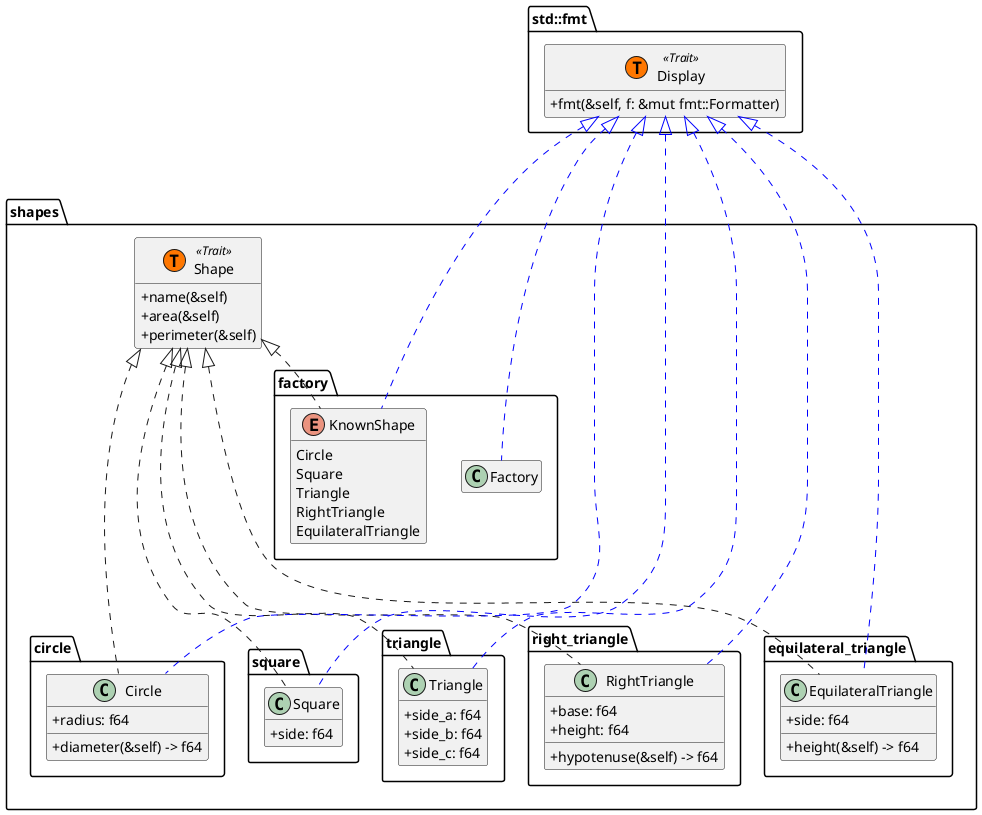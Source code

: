 @startuml
skinparam classAttributeIconSize 0
hide empty members

package shapes {
    class Shape << (T,#FF7700) Trait >> {
        + name(&self)
        + area(&self)
        + perimeter(&self)
    }

    package factory {
        enum KnownShape {
            Circle
            Square
            Triangle
            RightTriangle
            EquilateralTriangle
        }

        class Factory {

        }
    }

    package circle {
        class Circle {
            + radius: f64
            + diameter(&self) -> f64
        }
    }

    package square {
        class Square {
            + side: f64
        }
    }

    package triangle {
        class Triangle {
            + side_a: f64
            + side_b: f64
            + side_c: f64
        }
    }

    package right_triangle {
        class RightTriangle {
            + base: f64
            + height: f64
            + hypotenuse(&self) -> f64
        }
    }

    package equilateral_triangle {
    class EquilateralTriangle {
        + side: f64
        + height(&self) -> f64
    }
    }
}

package std::fmt {
    class Display << (T,#FF7700) Trait >> {
        + fmt(&self, f: &mut fmt::Formatter)
    }
}

Shape <|.... Circle
Shape <|.... Square
Shape <|.... Triangle
Shape <|.... RightTriangle
Shape <|.... EquilateralTriangle

Shape <|.. KnownShape

Display <|.[#blue]... Circle
Display <|.[#blue]... Square
Display <|.[#blue]... Triangle
Display <|.[#blue]... RightTriangle
Display <|.[#blue]... EquilateralTriangle
Display <|.[#blue]... KnownShape
Display <|.[#blue]... Factory

@enduml
